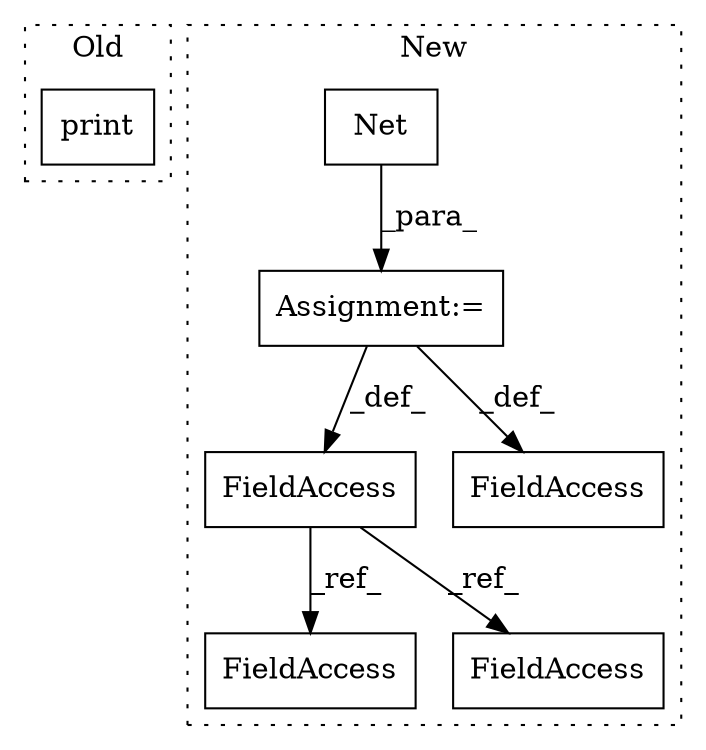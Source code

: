 digraph G {
subgraph cluster0 {
1 [label="print" a="32" s="2517,2561" l="6,1" shape="box"];
label = "Old";
style="dotted";
}
subgraph cluster1 {
2 [label="Net" a="32" s="1291" l="5" shape="box"];
3 [label="FieldAccess" a="22" s="1285" l="5" shape="box"];
4 [label="FieldAccess" a="22" s="1566" l="5" shape="box"];
5 [label="FieldAccess" a="22" s="1539" l="9" shape="box"];
6 [label="FieldAccess" a="22" s="1514" l="5" shape="box"];
7 [label="Assignment:=" a="7" s="1290" l="1" shape="box"];
label = "New";
style="dotted";
}
2 -> 7 [label="_para_"];
3 -> 6 [label="_ref_"];
3 -> 4 [label="_ref_"];
7 -> 5 [label="_def_"];
7 -> 3 [label="_def_"];
}